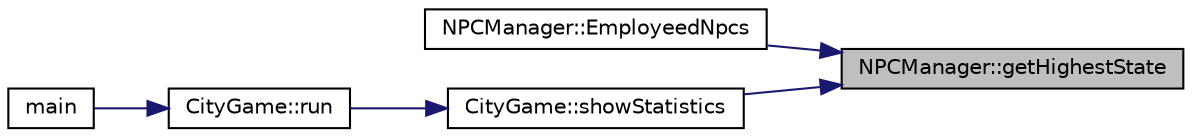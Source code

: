 digraph "NPCManager::getHighestState"
{
 // LATEX_PDF_SIZE
  edge [fontname="Helvetica",fontsize="10",labelfontname="Helvetica",labelfontsize="10"];
  node [fontname="Helvetica",fontsize="10",shape=record];
  rankdir="RL";
  Node1 [label="NPCManager::getHighestState",height=0.2,width=0.4,color="black", fillcolor="grey75", style="filled", fontcolor="black",tooltip="Determines the state with the highest count."];
  Node1 -> Node2 [dir="back",color="midnightblue",fontsize="10",style="solid",fontname="Helvetica"];
  Node2 [label="NPCManager::EmployeedNpcs",height=0.2,width=0.4,color="black", fillcolor="white", style="filled",URL="$classNPCManager.html#adc79b7ee61f388392c74137eac04fa96",tooltip="Calculates employment levels based on the dominant state."];
  Node1 -> Node3 [dir="back",color="midnightblue",fontsize="10",style="solid",fontname="Helvetica"];
  Node3 [label="CityGame::showStatistics",height=0.2,width=0.4,color="black", fillcolor="white", style="filled",URL="$classCityGame.html#a80179f957a5ae53c132901b08ac34fa5",tooltip=" "];
  Node3 -> Node4 [dir="back",color="midnightblue",fontsize="10",style="solid",fontname="Helvetica"];
  Node4 [label="CityGame::run",height=0.2,width=0.4,color="black", fillcolor="white", style="filled",URL="$classCityGame.html#ad26bc885078e071e3ad2b40787fcca18",tooltip=" "];
  Node4 -> Node5 [dir="back",color="midnightblue",fontsize="10",style="solid",fontname="Helvetica"];
  Node5 [label="main",height=0.2,width=0.4,color="black", fillcolor="white", style="filled",URL="$main_8cpp.html#ae66f6b31b5ad750f1fe042a706a4e3d4",tooltip=" "];
}
